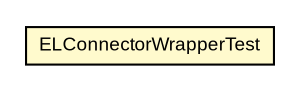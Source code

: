 #!/usr/local/bin/dot
#
# Class diagram 
# Generated by UMLGraph version R5_6-24-gf6e263 (http://www.umlgraph.org/)
#

digraph G {
	edge [fontname="arial",fontsize=10,labelfontname="arial",labelfontsize=10];
	node [fontname="arial",fontsize=10,shape=plaintext];
	nodesep=0.25;
	ranksep=0.5;
	// org.settings4j.util.ELConnectorWrapperTest
	c847 [label=<<table title="org.settings4j.util.ELConnectorWrapperTest" border="0" cellborder="1" cellspacing="0" cellpadding="2" port="p" bgcolor="lemonChiffon" href="./ELConnectorWrapperTest.html">
		<tr><td><table border="0" cellspacing="0" cellpadding="1">
<tr><td align="center" balign="center"> ELConnectorWrapperTest </td></tr>
		</table></td></tr>
		</table>>, URL="./ELConnectorWrapperTest.html", fontname="arial", fontcolor="black", fontsize=9.0];
}

